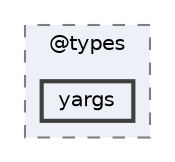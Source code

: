 digraph "pkiclassroomrescheduler/src/main/frontend/node_modules/@types/yargs"
{
 // LATEX_PDF_SIZE
  bgcolor="transparent";
  edge [fontname=Helvetica,fontsize=10,labelfontname=Helvetica,labelfontsize=10];
  node [fontname=Helvetica,fontsize=10,shape=box,height=0.2,width=0.4];
  compound=true
  subgraph clusterdir_4e994157bc6d0b5f80f6b9b3b1e8b410 {
    graph [ bgcolor="#edf0f7", pencolor="grey50", label="@types", fontname=Helvetica,fontsize=10 style="filled,dashed", URL="dir_4e994157bc6d0b5f80f6b9b3b1e8b410.html",tooltip=""]
  dir_2712757d744af2067bc55a85627a06cc [label="yargs", fillcolor="#edf0f7", color="grey25", style="filled,bold", URL="dir_2712757d744af2067bc55a85627a06cc.html",tooltip=""];
  }
}
